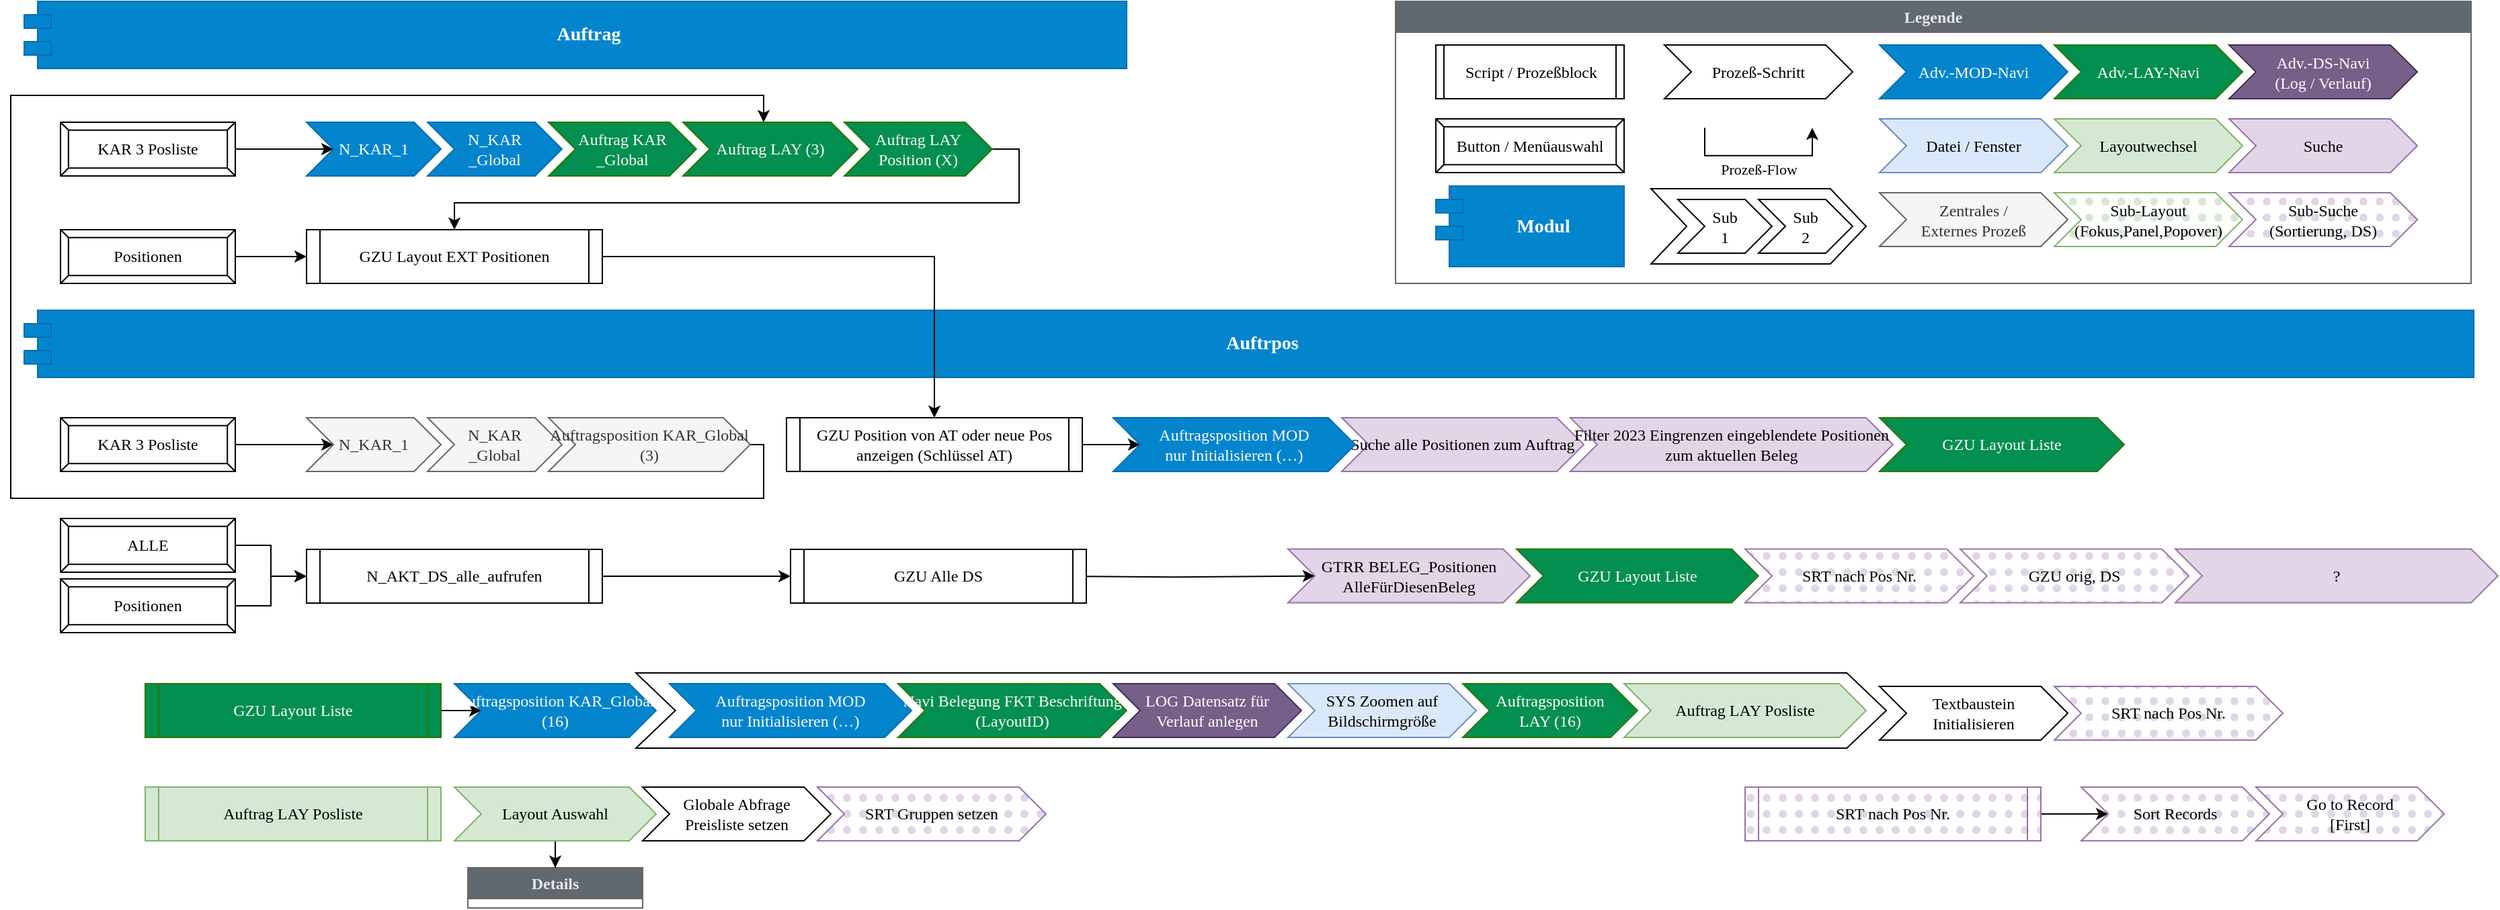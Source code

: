 <mxfile version="21.3.7" type="github">
  <diagram name="Page-1" id="edf60f1a-56cd-e834-aa8a-f176f3a09ee4">
    <mxGraphModel dx="1859" dy="973" grid="1" gridSize="10" guides="1" tooltips="1" connect="1" arrows="1" fold="1" page="1" pageScale="1" pageWidth="1100" pageHeight="850" background="none" math="0" shadow="0">
      <root>
        <mxCell id="0" />
        <mxCell id="1" parent="0" />
        <mxCell id="arC6BPyS2dzSBOW8VH1Y-84" value="Details" style="swimlane;whiteSpace=wrap;html=1;fontFamily=Tahoma;fillColor=#616970;strokeColor=#666666;fontColor=#e6e6e6;swimlaneFillColor=none;" vertex="1" collapsed="1" parent="1">
          <mxGeometry x="360" y="675" width="130" height="30" as="geometry">
            <mxRectangle x="360" y="675" width="770" height="150" as="alternateBounds" />
          </mxGeometry>
        </mxCell>
        <mxCell id="arC6BPyS2dzSBOW8VH1Y-47" value="Darstellung?" style="rhombus;whiteSpace=wrap;html=1;fontFamily=Tahoma;" vertex="1" parent="arC6BPyS2dzSBOW8VH1Y-84">
          <mxGeometry x="20" y="40" width="120" height="40" as="geometry" />
        </mxCell>
        <mxCell id="arC6BPyS2dzSBOW8VH1Y-49" value="EL Positionen [LFP]&lt;br&gt;mit/ohne Details [Easy]" style="shape=step;perimeter=stepPerimeter;fixedSize=1;points=[];whiteSpace=wrap;html=1;fillColor=#d5e8d4;strokeColor=#82b366;fontFamily=Tahoma;" vertex="1" parent="arC6BPyS2dzSBOW8VH1Y-84">
          <mxGeometry x="310" y="40" width="170" height="40" as="geometry" />
        </mxCell>
        <mxCell id="arC6BPyS2dzSBOW8VH1Y-52" style="edgeStyle=orthogonalEdgeStyle;rounded=0;orthogonalLoop=1;jettySize=auto;html=1;fontFamily=Tahoma;" edge="1" parent="arC6BPyS2dzSBOW8VH1Y-84" source="arC6BPyS2dzSBOW8VH1Y-47" target="arC6BPyS2dzSBOW8VH1Y-49">
          <mxGeometry relative="1" as="geometry" />
        </mxCell>
        <mxCell id="arC6BPyS2dzSBOW8VH1Y-61" value="Standardliste" style="edgeLabel;html=1;align=center;verticalAlign=middle;resizable=0;points=[];fontFamily=Tahoma;" vertex="1" connectable="0" parent="arC6BPyS2dzSBOW8VH1Y-52">
          <mxGeometry x="0.394" y="-1" relative="1" as="geometry">
            <mxPoint as="offset" />
          </mxGeometry>
        </mxCell>
        <mxCell id="arC6BPyS2dzSBOW8VH1Y-53" value="GZU&amp;nbsp; Layout XYZ-Liste" style="shape=step;perimeter=stepPerimeter;fixedSize=1;points=[];whiteSpace=wrap;html=1;fillColor=#028f4f;fontColor=#ffffff;strokeColor=#2D7600;fontFamily=Tahoma;" vertex="1" parent="arC6BPyS2dzSBOW8VH1Y-84">
          <mxGeometry x="310" y="90" width="170" height="40" as="geometry" />
        </mxCell>
        <mxCell id="arC6BPyS2dzSBOW8VH1Y-57" style="edgeStyle=orthogonalEdgeStyle;rounded=0;orthogonalLoop=1;jettySize=auto;html=1;fontFamily=Tahoma;" edge="1" parent="arC6BPyS2dzSBOW8VH1Y-84" source="arC6BPyS2dzSBOW8VH1Y-47" target="arC6BPyS2dzSBOW8VH1Y-53">
          <mxGeometry relative="1" as="geometry">
            <Array as="points">
              <mxPoint x="210" y="60" />
              <mxPoint x="210" y="110" />
            </Array>
          </mxGeometry>
        </mxCell>
        <mxCell id="arC6BPyS2dzSBOW8VH1Y-64" value="Sonderliste" style="edgeLabel;html=1;align=center;verticalAlign=middle;resizable=0;points=[];fontFamily=Tahoma;" vertex="1" connectable="0" parent="arC6BPyS2dzSBOW8VH1Y-57">
          <mxGeometry x="0.47" y="-2" relative="1" as="geometry">
            <mxPoint as="offset" />
          </mxGeometry>
        </mxCell>
        <mxCell id="arC6BPyS2dzSBOW8VH1Y-60" value="Auftragsposition KAR_Global" style="shape=step;perimeter=stepPerimeter;fixedSize=1;points=[];whiteSpace=wrap;html=1;fillColor=#0285cd;fontColor=#ffffff;strokeColor=#006EAF;fontFamily=Tahoma;" vertex="1" parent="arC6BPyS2dzSBOW8VH1Y-84">
          <mxGeometry x="600" y="90" width="150" height="40" as="geometry" />
        </mxCell>
        <mxCell id="arC6BPyS2dzSBOW8VH1Y-68" value="Legt die neue&lt;br&gt;LAY ID fest" style="shape=step;perimeter=stepPerimeter;fixedSize=1;points=[];whiteSpace=wrap;html=1;fontFamily=Tahoma;" vertex="1" parent="arC6BPyS2dzSBOW8VH1Y-84">
          <mxGeometry x="470" y="90" width="140" height="40" as="geometry" />
        </mxCell>
        <mxCell id="arC6BPyS2dzSBOW8VH1Y-69" value="" style="shape=step;perimeter=stepPerimeter;fixedSize=1;points=[];whiteSpace=wrap;html=1;size=29.333;container=1;fontFamily=Tahoma;" vertex="1" parent="1">
          <mxGeometry x="485" y="530" width="930" height="56" as="geometry">
            <mxRectangle x="485" y="555" width="50" height="56" as="alternateBounds" />
          </mxGeometry>
        </mxCell>
        <mxCell id="arC6BPyS2dzSBOW8VH1Y-29" value="Auftragsposition MOD&lt;br&gt;nur Initialisieren (…)" style="shape=step;perimeter=stepPerimeter;fixedSize=1;points=[];whiteSpace=wrap;html=1;fillColor=#0285cd;strokeColor=#006EAF;fontColor=#ffffff;fontFamily=Tahoma;" vertex="1" parent="arC6BPyS2dzSBOW8VH1Y-69">
          <mxGeometry x="25" y="8" width="180" height="40" as="geometry" />
        </mxCell>
        <mxCell id="arC6BPyS2dzSBOW8VH1Y-39" value="Navi Belegung FKT Beschriftung (LayoutID)" style="shape=step;perimeter=stepPerimeter;fixedSize=1;points=[];whiteSpace=wrap;html=1;fillColor=#028f4f;fontColor=#ffffff;strokeColor=#2D7600;fontFamily=Tahoma;" vertex="1" parent="arC6BPyS2dzSBOW8VH1Y-69">
          <mxGeometry x="195" y="8" width="170" height="40" as="geometry" />
        </mxCell>
        <mxCell id="arC6BPyS2dzSBOW8VH1Y-40" value="LOG Datensatz für&lt;br&gt;Verlauf anlegen" style="shape=step;perimeter=stepPerimeter;fixedSize=1;points=[];whiteSpace=wrap;html=1;fillColor=#76608a;strokeColor=#432D57;fillStyle=auto;fontColor=#ffffff;fontFamily=Tahoma;" vertex="1" parent="arC6BPyS2dzSBOW8VH1Y-69">
          <mxGeometry x="355" y="8" width="140" height="40" as="geometry" />
        </mxCell>
        <mxCell id="arC6BPyS2dzSBOW8VH1Y-44" value="SYS Zoomen auf Bildschirmgröße" style="shape=step;perimeter=stepPerimeter;fixedSize=1;points=[];whiteSpace=wrap;html=1;fillColor=#dae8fc;strokeColor=#6c8ebf;fontFamily=Tahoma;" vertex="1" parent="arC6BPyS2dzSBOW8VH1Y-69">
          <mxGeometry x="485" y="8" width="140" height="40" as="geometry" />
        </mxCell>
        <mxCell id="arC6BPyS2dzSBOW8VH1Y-45" value="Auftragsposition&lt;br&gt;LAY (16)" style="shape=step;perimeter=stepPerimeter;fixedSize=1;points=[];whiteSpace=wrap;html=1;fillColor=#028f4f;fontColor=#ffffff;strokeColor=#2D7600;fontFamily=Tahoma;" vertex="1" parent="arC6BPyS2dzSBOW8VH1Y-69">
          <mxGeometry x="615" y="8" width="130" height="40" as="geometry" />
        </mxCell>
        <mxCell id="arC6BPyS2dzSBOW8VH1Y-46" value="Auftrag LAY Posliste" style="shape=step;perimeter=stepPerimeter;fixedSize=1;points=[];whiteSpace=wrap;html=1;fillColor=#d5e8d4;strokeColor=#82b366;fontFamily=Tahoma;" vertex="1" parent="arC6BPyS2dzSBOW8VH1Y-69">
          <mxGeometry x="735" y="8" width="180" height="40" as="geometry" />
        </mxCell>
        <mxCell id="arC6BPyS2dzSBOW8VH1Y-13" value="Legende" style="swimlane;whiteSpace=wrap;html=1;fillColor=#616970;fontColor=#e6e6e6;strokeColor=#666666;swimlaneFillColor=none;fontFamily=Tahoma;" vertex="1" parent="1">
          <mxGeometry x="1050" y="30" width="800" height="210" as="geometry">
            <mxRectangle x="800" y="20" width="90" height="30" as="alternateBounds" />
          </mxGeometry>
        </mxCell>
        <mxCell id="arC6BPyS2dzSBOW8VH1Y-2" value="Button / Menüauswahl" style="labelPosition=center;verticalLabelPosition=middle;align=center;html=1;shape=mxgraph.basic.button;dx=5.89;whiteSpace=wrap;fontFamily=Tahoma;" vertex="1" parent="arC6BPyS2dzSBOW8VH1Y-13">
          <mxGeometry x="30" y="87.5" width="140" height="40" as="geometry" />
        </mxCell>
        <mxCell id="arC6BPyS2dzSBOW8VH1Y-3" value="Script / Prozeßblock" style="shape=process;whiteSpace=wrap;html=1;backgroundOutline=1;size=0.045;fontFamily=Tahoma;" vertex="1" parent="arC6BPyS2dzSBOW8VH1Y-13">
          <mxGeometry x="30" y="32.5" width="140" height="40" as="geometry" />
        </mxCell>
        <mxCell id="arC6BPyS2dzSBOW8VH1Y-4" value="Modul" style="shape=module;align=left;spacingLeft=20;align=center;verticalAlign=middle;whiteSpace=wrap;html=1;fillColor=#0285cd;strokeColor=#006EAF;fontColor=#ffffff;fontStyle=1;fontFamily=Tahoma;fontSize=14;" vertex="1" parent="arC6BPyS2dzSBOW8VH1Y-13">
          <mxGeometry x="30" y="137.5" width="140" height="60" as="geometry" />
        </mxCell>
        <mxCell id="arC6BPyS2dzSBOW8VH1Y-5" value="Zentrales /&lt;br&gt;Externes Prozeß" style="shape=step;perimeter=stepPerimeter;fixedSize=1;points=[];whiteSpace=wrap;html=1;fillColor=#f5f5f5;fontColor=#333333;strokeColor=#666666;fontFamily=Tahoma;" vertex="1" parent="arC6BPyS2dzSBOW8VH1Y-13">
          <mxGeometry x="360" y="142.5" width="140" height="40" as="geometry" />
        </mxCell>
        <mxCell id="arC6BPyS2dzSBOW8VH1Y-8" value="Suche" style="shape=step;perimeter=stepPerimeter;fixedSize=1;points=[];whiteSpace=wrap;html=1;fillColor=#e1d5e7;strokeColor=#9673a6;fontFamily=Tahoma;" vertex="1" parent="arC6BPyS2dzSBOW8VH1Y-13">
          <mxGeometry x="620" y="87.5" width="140" height="40" as="geometry" />
        </mxCell>
        <mxCell id="arC6BPyS2dzSBOW8VH1Y-9" value="Layoutwechsel" style="shape=step;perimeter=stepPerimeter;fixedSize=1;points=[];whiteSpace=wrap;html=1;fillColor=#d5e8d4;strokeColor=#82b366;fontFamily=Tahoma;" vertex="1" parent="arC6BPyS2dzSBOW8VH1Y-13">
          <mxGeometry x="490" y="87.5" width="140" height="40" as="geometry" />
        </mxCell>
        <mxCell id="arC6BPyS2dzSBOW8VH1Y-10" value="Prozeß-Schritt" style="shape=step;perimeter=stepPerimeter;fixedSize=1;points=[];whiteSpace=wrap;html=1;fontFamily=Tahoma;" vertex="1" parent="arC6BPyS2dzSBOW8VH1Y-13">
          <mxGeometry x="200" y="32.5" width="140" height="40" as="geometry" />
        </mxCell>
        <mxCell id="arC6BPyS2dzSBOW8VH1Y-11" value="Adv.-MOD-Navi" style="shape=step;perimeter=stepPerimeter;fixedSize=1;points=[];whiteSpace=wrap;html=1;fillColor=#0285cd;strokeColor=#006EAF;fontColor=#ffffff;fontFamily=Tahoma;" vertex="1" parent="arC6BPyS2dzSBOW8VH1Y-13">
          <mxGeometry x="360" y="32.5" width="140" height="40" as="geometry" />
        </mxCell>
        <mxCell id="arC6BPyS2dzSBOW8VH1Y-12" value="Adv.-LAY-Navi" style="shape=step;perimeter=stepPerimeter;fixedSize=1;points=[];whiteSpace=wrap;html=1;fillColor=#028f4f;strokeColor=#2D7600;fontColor=#ffffff;fontFamily=Tahoma;" vertex="1" parent="arC6BPyS2dzSBOW8VH1Y-13">
          <mxGeometry x="490" y="32.5" width="140" height="40" as="geometry" />
        </mxCell>
        <mxCell id="arC6BPyS2dzSBOW8VH1Y-15" value="Prozeß-Flow" style="edgeStyle=orthogonalEdgeStyle;orthogonalLoop=1;jettySize=auto;html=1;rounded=0;fontFamily=Tahoma;" edge="1" parent="arC6BPyS2dzSBOW8VH1Y-13">
          <mxGeometry y="-10" width="80" relative="1" as="geometry">
            <mxPoint x="230" y="94.17" as="sourcePoint" />
            <mxPoint x="310" y="94.17" as="targetPoint" />
            <Array as="points">
              <mxPoint x="230" y="114.84" />
              <mxPoint x="310" y="114.84" />
            </Array>
            <mxPoint as="offset" />
          </mxGeometry>
        </mxCell>
        <mxCell id="arC6BPyS2dzSBOW8VH1Y-26" value="Sub-Suche&lt;br&gt;(Sortierung, DS)" style="shape=step;perimeter=stepPerimeter;fixedSize=1;points=[];whiteSpace=wrap;html=1;fillColor=#e1d5e7;strokeColor=#9673a6;fillStyle=dots;fontFamily=Tahoma;" vertex="1" parent="arC6BPyS2dzSBOW8VH1Y-13">
          <mxGeometry x="620" y="142.5" width="140" height="40" as="geometry" />
        </mxCell>
        <mxCell id="arC6BPyS2dzSBOW8VH1Y-27" value="Sub-Layout&lt;br&gt;(Fokus,Panel,Popover)" style="shape=step;perimeter=stepPerimeter;fixedSize=1;points=[];whiteSpace=wrap;html=1;fillColor=#d5e8d4;strokeColor=#82b366;fillStyle=dots;fontFamily=Tahoma;" vertex="1" parent="arC6BPyS2dzSBOW8VH1Y-13">
          <mxGeometry x="490" y="142.5" width="140" height="40" as="geometry" />
        </mxCell>
        <mxCell id="arC6BPyS2dzSBOW8VH1Y-41" value="Adv.-DS-Navi&lt;br&gt;(Log / Verlauf)" style="shape=step;perimeter=stepPerimeter;fixedSize=1;points=[];whiteSpace=wrap;html=1;fillColor=#76608a;strokeColor=#432D57;fillStyle=auto;fontColor=#ffffff;fontFamily=Tahoma;" vertex="1" parent="arC6BPyS2dzSBOW8VH1Y-13">
          <mxGeometry x="620" y="32.5" width="140" height="40" as="geometry" />
        </mxCell>
        <mxCell id="arC6BPyS2dzSBOW8VH1Y-42" value="Datei / Fenster" style="shape=step;perimeter=stepPerimeter;fixedSize=1;points=[];whiteSpace=wrap;html=1;fillColor=#dae8fc;strokeColor=#6c8ebf;fontFamily=Tahoma;" vertex="1" parent="arC6BPyS2dzSBOW8VH1Y-13">
          <mxGeometry x="360" y="87.5" width="140" height="40" as="geometry" />
        </mxCell>
        <mxCell id="arC6BPyS2dzSBOW8VH1Y-76" value="" style="shape=step;perimeter=stepPerimeter;fixedSize=1;points=[];whiteSpace=wrap;html=1;size=26.556;container=1;fontFamily=Tahoma;" vertex="1" parent="arC6BPyS2dzSBOW8VH1Y-13">
          <mxGeometry x="190" y="139.5" width="160" height="56" as="geometry">
            <mxRectangle x="190" y="152" width="50" height="56" as="alternateBounds" />
          </mxGeometry>
        </mxCell>
        <mxCell id="arC6BPyS2dzSBOW8VH1Y-77" value="Sub&lt;br&gt;1" style="shape=step;perimeter=stepPerimeter;fixedSize=1;points=[];whiteSpace=wrap;html=1;fontFamily=Tahoma;" vertex="1" parent="arC6BPyS2dzSBOW8VH1Y-76">
          <mxGeometry x="20" y="8" width="70" height="40" as="geometry" />
        </mxCell>
        <mxCell id="arC6BPyS2dzSBOW8VH1Y-79" value="Sub&lt;br&gt;2" style="shape=step;perimeter=stepPerimeter;fixedSize=1;points=[];whiteSpace=wrap;html=1;fontFamily=Tahoma;" vertex="1" parent="arC6BPyS2dzSBOW8VH1Y-76">
          <mxGeometry x="80" y="8" width="70" height="40" as="geometry" />
        </mxCell>
        <mxCell id="9XxZq_N7S6UOtmdN4iqu-2" value="Auftrag" style="shape=module;align=left;spacingLeft=20;align=center;verticalAlign=middle;whiteSpace=wrap;html=1;fillColor=#0285cd;strokeColor=#006EAF;fontColor=#ffffff;fontStyle=1;fontFamily=Tahoma;fontSize=14;" parent="1" vertex="1">
          <mxGeometry x="30" y="30" width="820" height="50" as="geometry" />
        </mxCell>
        <mxCell id="9XxZq_N7S6UOtmdN4iqu-43" style="edgeStyle=orthogonalEdgeStyle;rounded=0;orthogonalLoop=1;jettySize=auto;html=1;entryX=0;entryY=0.5;entryDx=0;entryDy=0;fontFamily=Tahoma;" parent="1" source="9XxZq_N7S6UOtmdN4iqu-12" target="9XxZq_N7S6UOtmdN4iqu-27" edge="1">
          <mxGeometry relative="1" as="geometry" />
        </mxCell>
        <mxCell id="9XxZq_N7S6UOtmdN4iqu-12" value="ALLE" style="labelPosition=center;verticalLabelPosition=middle;align=center;html=1;shape=mxgraph.basic.button;dx=5.89;whiteSpace=wrap;fontFamily=Tahoma;" parent="1" vertex="1">
          <mxGeometry x="57" y="415" width="130" height="40" as="geometry" />
        </mxCell>
        <mxCell id="9XxZq_N7S6UOtmdN4iqu-39" style="edgeStyle=orthogonalEdgeStyle;rounded=0;orthogonalLoop=1;jettySize=auto;html=1;exitX=1;exitY=0.5;exitDx=0;exitDy=0;entryX=0;entryY=0.5;entryDx=0;entryDy=0;fontFamily=Tahoma;" parent="1" source="9XxZq_N7S6UOtmdN4iqu-27" target="9XxZq_N7S6UOtmdN4iqu-28" edge="1">
          <mxGeometry relative="1" as="geometry" />
        </mxCell>
        <mxCell id="9XxZq_N7S6UOtmdN4iqu-27" value="N_AKT_DS_alle_aufrufen" style="shape=process;whiteSpace=wrap;html=1;backgroundOutline=1;size=0.045;fontFamily=Tahoma;" parent="1" vertex="1">
          <mxGeometry x="240" y="438" width="220" height="40" as="geometry" />
        </mxCell>
        <mxCell id="arC6BPyS2dzSBOW8VH1Y-22" style="edgeStyle=orthogonalEdgeStyle;rounded=0;orthogonalLoop=1;jettySize=auto;html=1;fontFamily=Tahoma;" edge="1" parent="1" target="arC6BPyS2dzSBOW8VH1Y-19">
          <mxGeometry relative="1" as="geometry">
            <mxPoint x="800" y="458.059" as="sourcePoint" />
          </mxGeometry>
        </mxCell>
        <mxCell id="9XxZq_N7S6UOtmdN4iqu-28" value="GZU Alle DS" style="shape=process;whiteSpace=wrap;html=1;backgroundOutline=1;size=0.045;fontFamily=Tahoma;" parent="1" vertex="1">
          <mxGeometry x="600" y="438" width="220" height="40" as="geometry" />
        </mxCell>
        <mxCell id="9XxZq_N7S6UOtmdN4iqu-42" style="edgeStyle=orthogonalEdgeStyle;rounded=0;orthogonalLoop=1;jettySize=auto;html=1;entryX=0;entryY=0.5;entryDx=0;entryDy=0;fontFamily=Tahoma;" parent="1" source="9XxZq_N7S6UOtmdN4iqu-31" target="9XxZq_N7S6UOtmdN4iqu-27" edge="1">
          <mxGeometry relative="1" as="geometry" />
        </mxCell>
        <mxCell id="9XxZq_N7S6UOtmdN4iqu-31" value="Positionen" style="labelPosition=center;verticalLabelPosition=middle;align=center;html=1;shape=mxgraph.basic.button;dx=5.89;whiteSpace=wrap;fontFamily=Tahoma;" parent="1" vertex="1">
          <mxGeometry x="57" y="460" width="130" height="40" as="geometry" />
        </mxCell>
        <mxCell id="arC6BPyS2dzSBOW8VH1Y-34" style="edgeStyle=orthogonalEdgeStyle;rounded=0;orthogonalLoop=1;jettySize=auto;html=1;fontFamily=Tahoma;" edge="1" parent="1" source="9XxZq_N7S6UOtmdN4iqu-47" target="arC6BPyS2dzSBOW8VH1Y-32">
          <mxGeometry relative="1" as="geometry" />
        </mxCell>
        <mxCell id="9XxZq_N7S6UOtmdN4iqu-47" value="GZU Layout Liste" style="shape=process;whiteSpace=wrap;html=1;backgroundOutline=1;size=0.045;fillColor=#028f4f;strokeColor=#2D7600;fontColor=#ffffff;fontFamily=Tahoma;" parent="1" vertex="1">
          <mxGeometry x="120" y="538" width="220" height="40" as="geometry" />
        </mxCell>
        <mxCell id="9XxZq_N7S6UOtmdN4iqu-59" style="edgeStyle=orthogonalEdgeStyle;rounded=0;orthogonalLoop=1;jettySize=auto;html=1;fontFamily=Tahoma;" parent="1" source="9XxZq_N7S6UOtmdN4iqu-60" target="9XxZq_N7S6UOtmdN4iqu-63" edge="1">
          <mxGeometry relative="1" as="geometry">
            <mxPoint x="240" y="360" as="targetPoint" />
          </mxGeometry>
        </mxCell>
        <mxCell id="9XxZq_N7S6UOtmdN4iqu-60" value="KAR 3 Posliste" style="labelPosition=center;verticalLabelPosition=middle;align=center;html=1;shape=mxgraph.basic.button;dx=5.89;whiteSpace=wrap;fontFamily=Tahoma;" parent="1" vertex="1">
          <mxGeometry x="57" y="340" width="130" height="40" as="geometry" />
        </mxCell>
        <mxCell id="9XxZq_N7S6UOtmdN4iqu-63" value="N_KAR_1" style="shape=step;perimeter=stepPerimeter;fixedSize=1;points=[];whiteSpace=wrap;html=1;fillColor=#f5f5f5;fontColor=#333333;strokeColor=#666666;fontFamily=Tahoma;" parent="1" vertex="1">
          <mxGeometry x="240" y="340" width="100" height="40" as="geometry" />
        </mxCell>
        <mxCell id="9XxZq_N7S6UOtmdN4iqu-64" value="N_KAR&lt;br&gt;_Global" style="shape=step;perimeter=stepPerimeter;fixedSize=1;points=[];whiteSpace=wrap;html=1;fillColor=#f5f5f5;fontColor=#333333;strokeColor=#666666;fontFamily=Tahoma;" parent="1" vertex="1">
          <mxGeometry x="330" y="340" width="100" height="40" as="geometry" />
        </mxCell>
        <mxCell id="9XxZq_N7S6UOtmdN4iqu-75" style="edgeStyle=orthogonalEdgeStyle;rounded=0;orthogonalLoop=1;jettySize=auto;html=1;fontFamily=Tahoma;" parent="1" source="9XxZq_N7S6UOtmdN4iqu-65" target="9XxZq_N7S6UOtmdN4iqu-55" edge="1">
          <mxGeometry relative="1" as="geometry">
            <Array as="points">
              <mxPoint x="580" y="360" />
              <mxPoint x="580" y="400" />
              <mxPoint x="20" y="400" />
              <mxPoint x="20" y="100" />
              <mxPoint x="580" y="100" />
            </Array>
            <mxPoint x="630" y="440" as="sourcePoint" />
          </mxGeometry>
        </mxCell>
        <mxCell id="9XxZq_N7S6UOtmdN4iqu-65" value="Auftragsposition KAR_Global (3)" style="shape=step;perimeter=stepPerimeter;fixedSize=1;points=[];whiteSpace=wrap;html=1;fillColor=#f5f5f5;fontColor=#333333;strokeColor=#666666;fontFamily=Tahoma;" parent="1" vertex="1">
          <mxGeometry x="420" y="340" width="150" height="40" as="geometry" />
        </mxCell>
        <mxCell id="9XxZq_N7S6UOtmdN4iqu-69" value="Auftrpos" style="shape=module;align=left;spacingLeft=20;align=center;verticalAlign=middle;whiteSpace=wrap;html=1;fillColor=#0285cd;strokeColor=#006EAF;fontColor=#ffffff;fontStyle=1;fontFamily=Tahoma;fontSize=14;" parent="1" vertex="1">
          <mxGeometry x="30" y="260" width="1822" height="50" as="geometry" />
        </mxCell>
        <mxCell id="9XxZq_N7S6UOtmdN4iqu-44" value="KAR 3 Posliste" style="labelPosition=center;verticalLabelPosition=middle;align=center;html=1;shape=mxgraph.basic.button;dx=5.89;whiteSpace=wrap;fontFamily=Tahoma;" parent="1" vertex="1">
          <mxGeometry x="57" y="120" width="130" height="40" as="geometry" />
        </mxCell>
        <mxCell id="9XxZq_N7S6UOtmdN4iqu-46" style="edgeStyle=orthogonalEdgeStyle;rounded=0;orthogonalLoop=1;jettySize=auto;html=1;fontFamily=Tahoma;" parent="1" source="9XxZq_N7S6UOtmdN4iqu-44" target="9XxZq_N7S6UOtmdN4iqu-50" edge="1">
          <mxGeometry relative="1" as="geometry">
            <mxPoint x="240" y="140" as="targetPoint" />
          </mxGeometry>
        </mxCell>
        <mxCell id="9XxZq_N7S6UOtmdN4iqu-50" value="N_KAR_1" style="shape=step;perimeter=stepPerimeter;fixedSize=1;points=[];whiteSpace=wrap;html=1;fillColor=#0285cd;fontColor=#ffffff;strokeColor=#006EAF;fontFamily=Tahoma;" parent="1" vertex="1">
          <mxGeometry x="240" y="120" width="100" height="40" as="geometry" />
        </mxCell>
        <mxCell id="9XxZq_N7S6UOtmdN4iqu-51" value="N_KAR&lt;br&gt;_Global" style="shape=step;perimeter=stepPerimeter;fixedSize=1;points=[];whiteSpace=wrap;html=1;fillColor=#0285cd;fontColor=#ffffff;strokeColor=#006EAF;fontFamily=Tahoma;" parent="1" vertex="1">
          <mxGeometry x="330" y="120" width="100" height="40" as="geometry" />
        </mxCell>
        <mxCell id="9XxZq_N7S6UOtmdN4iqu-54" value="Auftrag KAR&lt;br&gt;_Global" style="shape=step;perimeter=stepPerimeter;fixedSize=1;points=[];whiteSpace=wrap;html=1;fillColor=#028f4f;fontColor=#ffffff;strokeColor=#2D7600;fontFamily=Tahoma;" parent="1" vertex="1">
          <mxGeometry x="420" y="120" width="110" height="40" as="geometry" />
        </mxCell>
        <mxCell id="9XxZq_N7S6UOtmdN4iqu-55" value="Auftrag LAY (3)" style="shape=step;perimeter=stepPerimeter;fixedSize=1;points=[];whiteSpace=wrap;html=1;fillColor=#028f4f;fontColor=#ffffff;strokeColor=#2D7600;fontFamily=Tahoma;" parent="1" vertex="1">
          <mxGeometry x="520" y="120" width="130" height="40" as="geometry" />
        </mxCell>
        <mxCell id="arC6BPyS2dzSBOW8VH1Y-1" style="edgeStyle=orthogonalEdgeStyle;rounded=0;orthogonalLoop=1;jettySize=auto;html=1;fontFamily=Tahoma;" edge="1" parent="1" source="9XxZq_N7S6UOtmdN4iqu-56" target="9XxZq_N7S6UOtmdN4iqu-22">
          <mxGeometry relative="1" as="geometry">
            <Array as="points">
              <mxPoint x="770" y="140" />
              <mxPoint x="770" y="180" />
              <mxPoint x="350" y="180" />
            </Array>
          </mxGeometry>
        </mxCell>
        <mxCell id="9XxZq_N7S6UOtmdN4iqu-56" value="Auftrag LAY&lt;br&gt;Position (X)" style="shape=step;perimeter=stepPerimeter;fixedSize=1;points=[];whiteSpace=wrap;html=1;fillColor=#028f4f;fontColor=#ffffff;strokeColor=#2D7600;fontFamily=Tahoma;" parent="1" vertex="1">
          <mxGeometry x="640" y="120" width="110" height="40" as="geometry" />
        </mxCell>
        <mxCell id="9XxZq_N7S6UOtmdN4iqu-1" value="Positionen" style="labelPosition=center;verticalLabelPosition=middle;align=center;html=1;shape=mxgraph.basic.button;dx=5.89;whiteSpace=wrap;fontFamily=Tahoma;" parent="1" vertex="1">
          <mxGeometry x="57" y="200" width="130" height="40" as="geometry" />
        </mxCell>
        <mxCell id="9XxZq_N7S6UOtmdN4iqu-17" value="GZU Layout Liste" style="shape=step;perimeter=stepPerimeter;fixedSize=1;points=[];whiteSpace=wrap;html=1;fillColor=#028f4f;strokeColor=#2D7600;fontColor=#ffffff;fontFamily=Tahoma;" parent="1" vertex="1">
          <mxGeometry x="1410" y="340" width="182" height="40" as="geometry" />
        </mxCell>
        <mxCell id="9XxZq_N7S6UOtmdN4iqu-21" value="Suche alle Positionen zum Auftrag" style="shape=step;perimeter=stepPerimeter;fixedSize=1;points=[];whiteSpace=wrap;html=1;fillColor=#e1d5e7;strokeColor=#9673a6;fontFamily=Tahoma;" parent="1" vertex="1">
          <mxGeometry x="1010" y="340" width="180" height="40" as="geometry" />
        </mxCell>
        <mxCell id="9XxZq_N7S6UOtmdN4iqu-22" value="GZU Layout EXT Positionen" style="shape=process;whiteSpace=wrap;html=1;backgroundOutline=1;size=0.045;fontFamily=Tahoma;" parent="1" vertex="1">
          <mxGeometry x="240" y="200" width="220" height="40" as="geometry" />
        </mxCell>
        <mxCell id="9XxZq_N7S6UOtmdN4iqu-41" style="edgeStyle=orthogonalEdgeStyle;rounded=0;orthogonalLoop=1;jettySize=auto;html=1;fontFamily=Tahoma;" parent="1" source="9XxZq_N7S6UOtmdN4iqu-1" target="9XxZq_N7S6UOtmdN4iqu-22" edge="1">
          <mxGeometry relative="1" as="geometry" />
        </mxCell>
        <mxCell id="arC6BPyS2dzSBOW8VH1Y-38" style="edgeStyle=orthogonalEdgeStyle;rounded=0;orthogonalLoop=1;jettySize=auto;html=1;fontFamily=Tahoma;" edge="1" parent="1" source="9XxZq_N7S6UOtmdN4iqu-25" target="arC6BPyS2dzSBOW8VH1Y-35">
          <mxGeometry relative="1" as="geometry" />
        </mxCell>
        <mxCell id="9XxZq_N7S6UOtmdN4iqu-25" value="GZU Position von AT oder neue Pos anzeigen (Schlüssel AT)" style="shape=process;whiteSpace=wrap;html=1;backgroundOutline=1;size=0.045;fontFamily=Tahoma;" parent="1" vertex="1">
          <mxGeometry x="597" y="340" width="220" height="40" as="geometry" />
        </mxCell>
        <mxCell id="9XxZq_N7S6UOtmdN4iqu-40" style="edgeStyle=orthogonalEdgeStyle;rounded=0;orthogonalLoop=1;jettySize=auto;html=1;fontFamily=Tahoma;" parent="1" source="9XxZq_N7S6UOtmdN4iqu-22" target="9XxZq_N7S6UOtmdN4iqu-25" edge="1">
          <mxGeometry relative="1" as="geometry" />
        </mxCell>
        <mxCell id="9XxZq_N7S6UOtmdN4iqu-26" value="Filter 2023 Eingrenzen eingeblendete Positionen zum aktuellen Beleg" style="shape=step;perimeter=stepPerimeter;fixedSize=1;points=[];whiteSpace=wrap;html=1;fillColor=#e1d5e7;strokeColor=#9673a6;fontFamily=Tahoma;" parent="1" vertex="1">
          <mxGeometry x="1180" y="340" width="240" height="40" as="geometry" />
        </mxCell>
        <mxCell id="arC6BPyS2dzSBOW8VH1Y-19" value="GTRR BELEG_Positionen&lt;br&gt;AlleFürDiesenBeleg" style="shape=step;perimeter=stepPerimeter;fixedSize=1;points=[];whiteSpace=wrap;html=1;fillColor=#e1d5e7;strokeColor=#9673a6;fontFamily=Tahoma;" vertex="1" parent="1">
          <mxGeometry x="970" y="437.75" width="180" height="40" as="geometry" />
        </mxCell>
        <mxCell id="arC6BPyS2dzSBOW8VH1Y-20" value="?" style="shape=step;perimeter=stepPerimeter;fixedSize=1;points=[];whiteSpace=wrap;html=1;fillColor=#e1d5e7;strokeColor=#9673a6;fontFamily=Tahoma;" vertex="1" parent="1">
          <mxGeometry x="1630" y="437.75" width="240" height="40" as="geometry" />
        </mxCell>
        <mxCell id="arC6BPyS2dzSBOW8VH1Y-21" value="GZU Layout Liste" style="shape=step;perimeter=stepPerimeter;fixedSize=1;points=[];whiteSpace=wrap;html=1;fillColor=#028f4f;strokeColor=#2D7600;fontColor=#ffffff;fontFamily=Tahoma;" vertex="1" parent="1">
          <mxGeometry x="1140" y="437.75" width="180" height="40" as="geometry" />
        </mxCell>
        <mxCell id="arC6BPyS2dzSBOW8VH1Y-24" value="SRT nach Pos Nr." style="shape=step;perimeter=stepPerimeter;fixedSize=1;points=[];whiteSpace=wrap;html=1;fillColor=#e1d5e7;strokeColor=#9673a6;fillStyle=dots;fontFamily=Tahoma;" vertex="1" parent="1">
          <mxGeometry x="1310" y="437.75" width="170" height="40" as="geometry" />
        </mxCell>
        <mxCell id="arC6BPyS2dzSBOW8VH1Y-25" value="GZU orig, DS" style="shape=step;perimeter=stepPerimeter;fixedSize=1;points=[];whiteSpace=wrap;html=1;fillColor=#e1d5e7;strokeColor=#9673a6;fillStyle=dots;fontFamily=Tahoma;" vertex="1" parent="1">
          <mxGeometry x="1470" y="437.75" width="170" height="40" as="geometry" />
        </mxCell>
        <mxCell id="arC6BPyS2dzSBOW8VH1Y-32" value="Auftragsposition KAR_Global (16)" style="shape=step;perimeter=stepPerimeter;fixedSize=1;points=[];whiteSpace=wrap;html=1;fillColor=#0285cd;fontColor=#ffffff;strokeColor=#006EAF;fontFamily=Tahoma;" vertex="1" parent="1">
          <mxGeometry x="350" y="538" width="150" height="40" as="geometry" />
        </mxCell>
        <mxCell id="arC6BPyS2dzSBOW8VH1Y-35" value="Auftragsposition MOD&lt;br&gt;nur Initialisieren (…)" style="shape=step;perimeter=stepPerimeter;fixedSize=1;points=[];whiteSpace=wrap;html=1;fillColor=#0285cd;strokeColor=#006EAF;fontColor=#ffffff;fontFamily=Tahoma;" vertex="1" parent="1">
          <mxGeometry x="840" y="340" width="180" height="40" as="geometry" />
        </mxCell>
        <mxCell id="arC6BPyS2dzSBOW8VH1Y-54" value="Auftrag LAY Posliste" style="shape=process;whiteSpace=wrap;html=1;backgroundOutline=1;size=0.045;fillColor=#d5e8d4;strokeColor=#82b366;fontColor=default;fontFamily=Tahoma;" vertex="1" parent="1">
          <mxGeometry x="120" y="615" width="220" height="40" as="geometry" />
        </mxCell>
        <mxCell id="arC6BPyS2dzSBOW8VH1Y-56" style="edgeStyle=orthogonalEdgeStyle;rounded=0;orthogonalLoop=1;jettySize=auto;html=1;fontFamily=Tahoma;" edge="1" parent="1" source="arC6BPyS2dzSBOW8VH1Y-55" target="arC6BPyS2dzSBOW8VH1Y-47">
          <mxGeometry relative="1" as="geometry" />
        </mxCell>
        <mxCell id="arC6BPyS2dzSBOW8VH1Y-55" value="Layout Auswahl" style="shape=step;perimeter=stepPerimeter;fixedSize=1;points=[];whiteSpace=wrap;html=1;fillColor=#d5e8d4;strokeColor=#82b366;fontFamily=Tahoma;" vertex="1" parent="1">
          <mxGeometry x="350" y="615" width="150" height="40" as="geometry" />
        </mxCell>
        <mxCell id="arC6BPyS2dzSBOW8VH1Y-58" value="Globale Abfrage&lt;br&gt;Preisliste setzen" style="shape=step;perimeter=stepPerimeter;fixedSize=1;points=[];whiteSpace=wrap;html=1;fontFamily=Tahoma;" vertex="1" parent="1">
          <mxGeometry x="490" y="615" width="140" height="40" as="geometry" />
        </mxCell>
        <mxCell id="arC6BPyS2dzSBOW8VH1Y-59" value="SRT Gruppen setzen" style="shape=step;perimeter=stepPerimeter;fixedSize=1;points=[];whiteSpace=wrap;html=1;fillColor=#e1d5e7;strokeColor=#9673a6;fillStyle=dots;fontFamily=Tahoma;" vertex="1" parent="1">
          <mxGeometry x="620" y="615" width="170" height="40" as="geometry" />
        </mxCell>
        <mxCell id="arC6BPyS2dzSBOW8VH1Y-66" value="Textbaustein&lt;br&gt;Initialisieren" style="shape=step;perimeter=stepPerimeter;fixedSize=1;points=[];whiteSpace=wrap;html=1;fontFamily=Tahoma;" vertex="1" parent="1">
          <mxGeometry x="1410" y="540" width="140" height="40" as="geometry" />
        </mxCell>
        <mxCell id="arC6BPyS2dzSBOW8VH1Y-67" value="SRT nach Pos Nr." style="shape=step;perimeter=stepPerimeter;fixedSize=1;points=[];whiteSpace=wrap;html=1;fillColor=#e1d5e7;strokeColor=#9673a6;fillStyle=dots;fontFamily=Tahoma;" vertex="1" parent="1">
          <mxGeometry x="1540" y="540" width="170" height="40" as="geometry" />
        </mxCell>
        <mxCell id="arC6BPyS2dzSBOW8VH1Y-73" style="edgeStyle=orthogonalEdgeStyle;rounded=0;orthogonalLoop=1;jettySize=auto;html=1;fontFamily=Tahoma;" edge="1" parent="1" source="arC6BPyS2dzSBOW8VH1Y-70" target="arC6BPyS2dzSBOW8VH1Y-71">
          <mxGeometry relative="1" as="geometry" />
        </mxCell>
        <mxCell id="arC6BPyS2dzSBOW8VH1Y-70" value="SRT nach Pos Nr." style="shape=process;whiteSpace=wrap;html=1;backgroundOutline=1;size=0.045;fillColor=#e1d5e7;strokeColor=#9673a6;fontColor=default;fillStyle=dots;fontFamily=Tahoma;" vertex="1" parent="1">
          <mxGeometry x="1310" y="615" width="220" height="40" as="geometry" />
        </mxCell>
        <mxCell id="arC6BPyS2dzSBOW8VH1Y-71" value="Sort Records" style="shape=step;perimeter=stepPerimeter;fixedSize=1;points=[];whiteSpace=wrap;html=1;fillColor=#e1d5e7;strokeColor=#9673a6;fillStyle=dots;fontFamily=Tahoma;" vertex="1" parent="1">
          <mxGeometry x="1560" y="615" width="140" height="40" as="geometry" />
        </mxCell>
        <mxCell id="arC6BPyS2dzSBOW8VH1Y-72" value="Go to Record&lt;br&gt;[First]" style="shape=step;perimeter=stepPerimeter;fixedSize=1;points=[];whiteSpace=wrap;html=1;fillColor=#e1d5e7;strokeColor=#9673a6;fillStyle=dots;fontFamily=Tahoma;" vertex="1" parent="1">
          <mxGeometry x="1690" y="615" width="140" height="40" as="geometry" />
        </mxCell>
      </root>
    </mxGraphModel>
  </diagram>
</mxfile>

